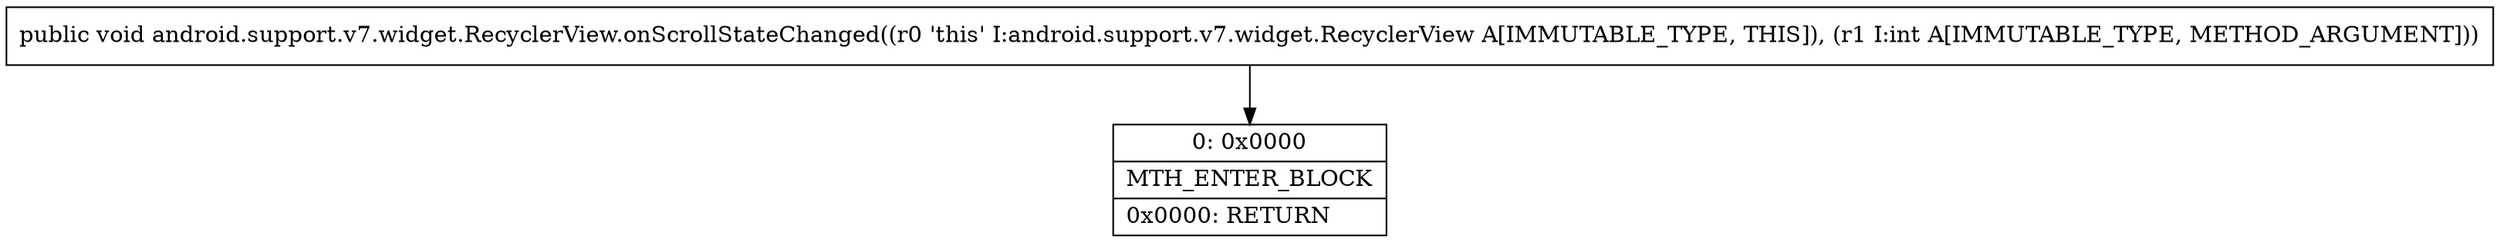 digraph "CFG forandroid.support.v7.widget.RecyclerView.onScrollStateChanged(I)V" {
Node_0 [shape=record,label="{0\:\ 0x0000|MTH_ENTER_BLOCK\l|0x0000: RETURN   \l}"];
MethodNode[shape=record,label="{public void android.support.v7.widget.RecyclerView.onScrollStateChanged((r0 'this' I:android.support.v7.widget.RecyclerView A[IMMUTABLE_TYPE, THIS]), (r1 I:int A[IMMUTABLE_TYPE, METHOD_ARGUMENT])) }"];
MethodNode -> Node_0;
}


